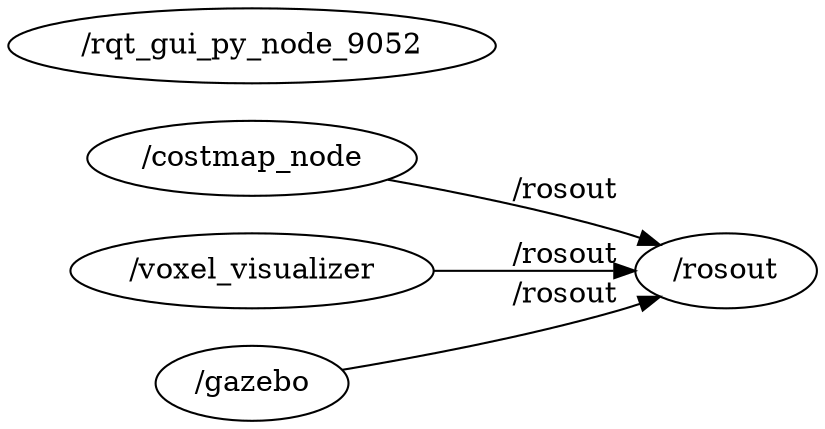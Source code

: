 digraph graphname {
	graph [bb="0,0,313.98,198",
		compound=True,
		rank=same,
		rankdir=LR,
		ranksep=0.2
	];
	node [label="\N"];
	n___costmap_node	 [URL=__costmap_node,
		height=0.5,
		label="/costmap_node",
		pos="94.892,126",
		shape=ellipse,
		tooltip="/costmap_node",
		width=1.7873];
	n___rosout	 [URL=__rosout,
		height=0.5,
		label="/rosout",
		pos="278.88,72",
		shape=ellipse,
		tooltip="/rosout",
		width=0.97491];
	n___costmap_node -> n___rosout	 [URL=topic_3A__rosout,
		label="/rosout",
		lp="216.78,109.5",
		penwidth=1,
		pos="e,252.8,84.201 147.37,115.44 174.08,109.38 207.05,100.99 235.78,91 238.32,90.117 240.92,89.14 243.51,88.107"];
	n___rqt_gui_py_node_9052	 [URL=__rqt_gui_py_node_9052,
		height=0.5,
		label="/rqt_gui_py_node_9052",
		pos="94.892,180",
		shape=ellipse,
		tooltip="/rqt_gui_py_node_9052",
		width=2.6359];
	n___voxel_visualizer	 [URL=__voxel_visualizer,
		height=0.5,
		label="/voxel_visualizer",
		pos="94.892,72",
		shape=ellipse,
		tooltip="/voxel_visualizer",
		width=1.9859];
	n___voxel_visualizer -> n___rosout	 [URL=topic_3A__rosout,
		label="/rosout",
		lp="216.78,79.5",
		penwidth=1,
		pos="e,243.37,72 166.51,72 188.98,72 213.18,72 233.27,72"];
	n___gazebo	 [URL=__gazebo,
		height=0.5,
		label="/gazebo",
		pos="94.892,18",
		shape=ellipse,
		tooltip="/gazebo",
		width=1.0652];
	n___gazebo -> n___rosout	 [URL=topic_3A__rosout,
		label="/rosout",
		lp="216.78,60.5",
		penwidth=1,
		pos="e,252.8,59.799 130.6,24.874 159.22,30.97 200.67,40.792 235.78,53 238.32,53.883 240.92,54.86 243.51,55.893"];
}
